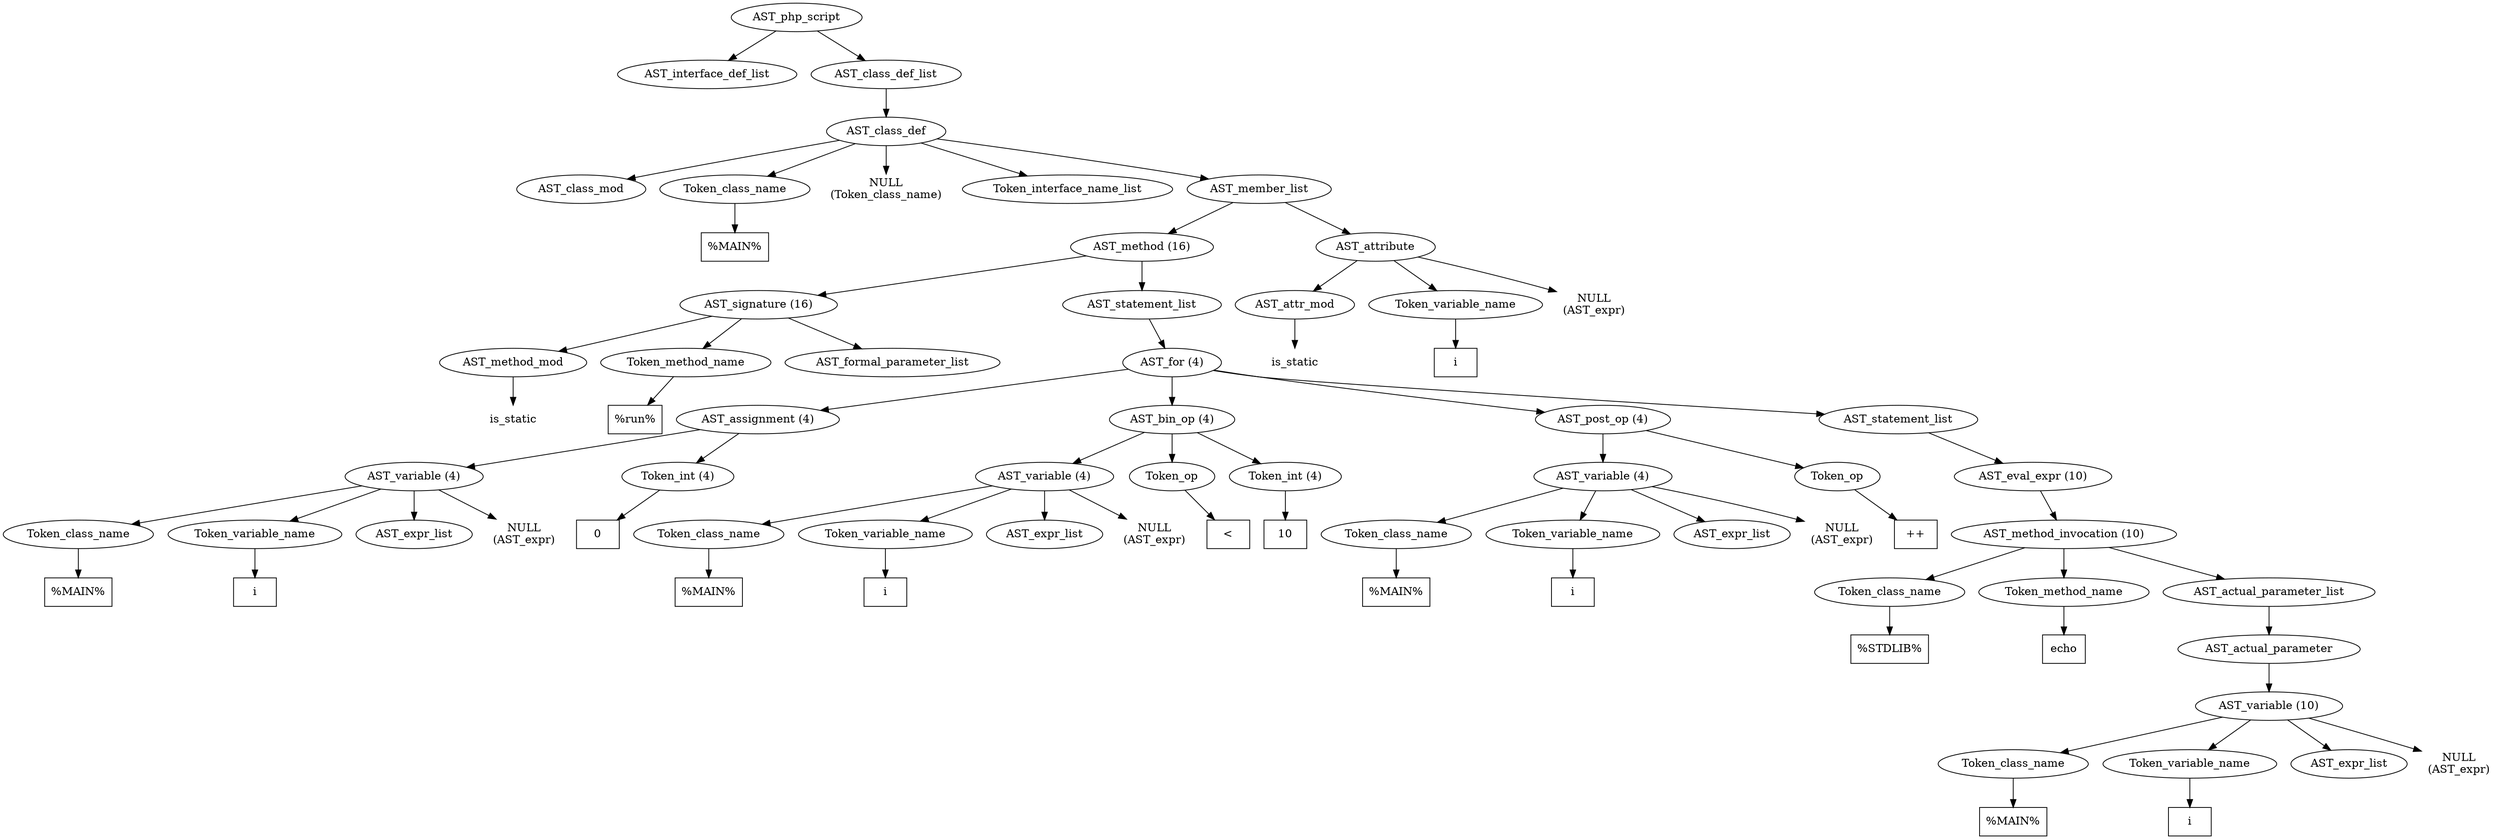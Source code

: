 /*
 * AST in dot format generated by phc -- the PHP compiler
 */

digraph AST {
node_0 [label="AST_php_script"];
node_1 [label="AST_interface_def_list"];
node_2 [label="AST_class_def_list"];
node_3 [label="AST_class_def"];
node_4 [label="AST_class_mod"];
node_5 [label="Token_class_name"];
node_6 [label="%MAIN%", shape=box]
node_5 -> node_6;
node_7 [label="NULL\n(Token_class_name)", shape=plaintext]
node_8 [label="Token_interface_name_list"];
node_9 [label="AST_member_list"];
node_10 [label="AST_method (16)"];
node_11 [label="AST_signature (16)"];
node_12 [label="AST_method_mod"];
node_13 [label="is_static", shape=plaintext]
node_12 -> node_13;
node_14 [label="Token_method_name"];
node_15 [label="%run%", shape=box]
node_14 -> node_15;
node_16 [label="AST_formal_parameter_list"];
node_11 -> node_16;
node_11 -> node_14;
node_11 -> node_12;
node_17 [label="AST_statement_list"];
node_18 [label="AST_for (4)"];
node_19 [label="AST_assignment (4)"];
node_20 [label="AST_variable (4)"];
node_21 [label="Token_class_name"];
node_22 [label="%MAIN%", shape=box]
node_21 -> node_22;
node_23 [label="Token_variable_name"];
node_24 [label="i", shape=box]
node_23 -> node_24;
node_25 [label="AST_expr_list"];
node_26 [label="NULL\n(AST_expr)", shape=plaintext]
node_20 -> node_26;
node_20 -> node_25;
node_20 -> node_23;
node_20 -> node_21;
node_27 [label="Token_int (4)"];
node_28 [label="0", shape=box]
node_27 -> node_28;
node_19 -> node_27;
node_19 -> node_20;
node_29 [label="AST_bin_op (4)"];
node_30 [label="AST_variable (4)"];
node_31 [label="Token_class_name"];
node_32 [label="%MAIN%", shape=box]
node_31 -> node_32;
node_33 [label="Token_variable_name"];
node_34 [label="i", shape=box]
node_33 -> node_34;
node_35 [label="AST_expr_list"];
node_36 [label="NULL\n(AST_expr)", shape=plaintext]
node_30 -> node_36;
node_30 -> node_35;
node_30 -> node_33;
node_30 -> node_31;
node_37 [label="Token_op"];
node_38 [label="<", shape=box]
node_37 -> node_38;
node_39 [label="Token_int (4)"];
node_40 [label="10", shape=box]
node_39 -> node_40;
node_29 -> node_39;
node_29 -> node_37;
node_29 -> node_30;
node_41 [label="AST_post_op (4)"];
node_42 [label="AST_variable (4)"];
node_43 [label="Token_class_name"];
node_44 [label="%MAIN%", shape=box]
node_43 -> node_44;
node_45 [label="Token_variable_name"];
node_46 [label="i", shape=box]
node_45 -> node_46;
node_47 [label="AST_expr_list"];
node_48 [label="NULL\n(AST_expr)", shape=plaintext]
node_42 -> node_48;
node_42 -> node_47;
node_42 -> node_45;
node_42 -> node_43;
node_49 [label="Token_op"];
node_50 [label="++", shape=box]
node_49 -> node_50;
node_41 -> node_49;
node_41 -> node_42;
node_51 [label="AST_statement_list"];
node_52 [label="AST_eval_expr (10)"];
node_53 [label="AST_method_invocation (10)"];
node_54 [label="Token_class_name"];
node_55 [label="%STDLIB%", shape=box]
node_54 -> node_55;
node_56 [label="Token_method_name"];
node_57 [label="echo", shape=box]
node_56 -> node_57;
node_58 [label="AST_actual_parameter_list"];
node_59 [label="AST_actual_parameter"];
node_60 [label="AST_variable (10)"];
node_61 [label="Token_class_name"];
node_62 [label="%MAIN%", shape=box]
node_61 -> node_62;
node_63 [label="Token_variable_name"];
node_64 [label="i", shape=box]
node_63 -> node_64;
node_65 [label="AST_expr_list"];
node_66 [label="NULL\n(AST_expr)", shape=plaintext]
node_60 -> node_66;
node_60 -> node_65;
node_60 -> node_63;
node_60 -> node_61;
node_59 -> node_60;
node_58 -> node_59;
node_53 -> node_58;
node_53 -> node_56;
node_53 -> node_54;
node_52 -> node_53;
node_51 -> node_52;
node_18 -> node_51;
node_18 -> node_41;
node_18 -> node_29;
node_18 -> node_19;
node_17 -> node_18;
node_10 -> node_17;
node_10 -> node_11;
node_67 [label="AST_attribute"];
node_68 [label="AST_attr_mod"];
node_69 [label="is_static", shape=plaintext]
node_68 -> node_69;
node_70 [label="Token_variable_name"];
node_71 [label="i", shape=box]
node_70 -> node_71;
node_72 [label="NULL\n(AST_expr)", shape=plaintext]
node_67 -> node_72;
node_67 -> node_70;
node_67 -> node_68;
node_9 -> node_67;
node_9 -> node_10;
node_3 -> node_9;
node_3 -> node_8;
node_3 -> node_7;
node_3 -> node_5;
node_3 -> node_4;
node_2 -> node_3;
node_0 -> node_2;
node_0 -> node_1;
}
